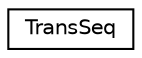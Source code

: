 digraph G
{
  edge [fontname="Helvetica",fontsize="10",labelfontname="Helvetica",labelfontsize="10"];
  node [fontname="Helvetica",fontsize="10",shape=record];
  rankdir=LR;
  Node1 [label="TransSeq",height=0.2,width=0.4,color="black", fillcolor="white", style="filled",URL="$dd/d49/structTransSeq.html"];
}
